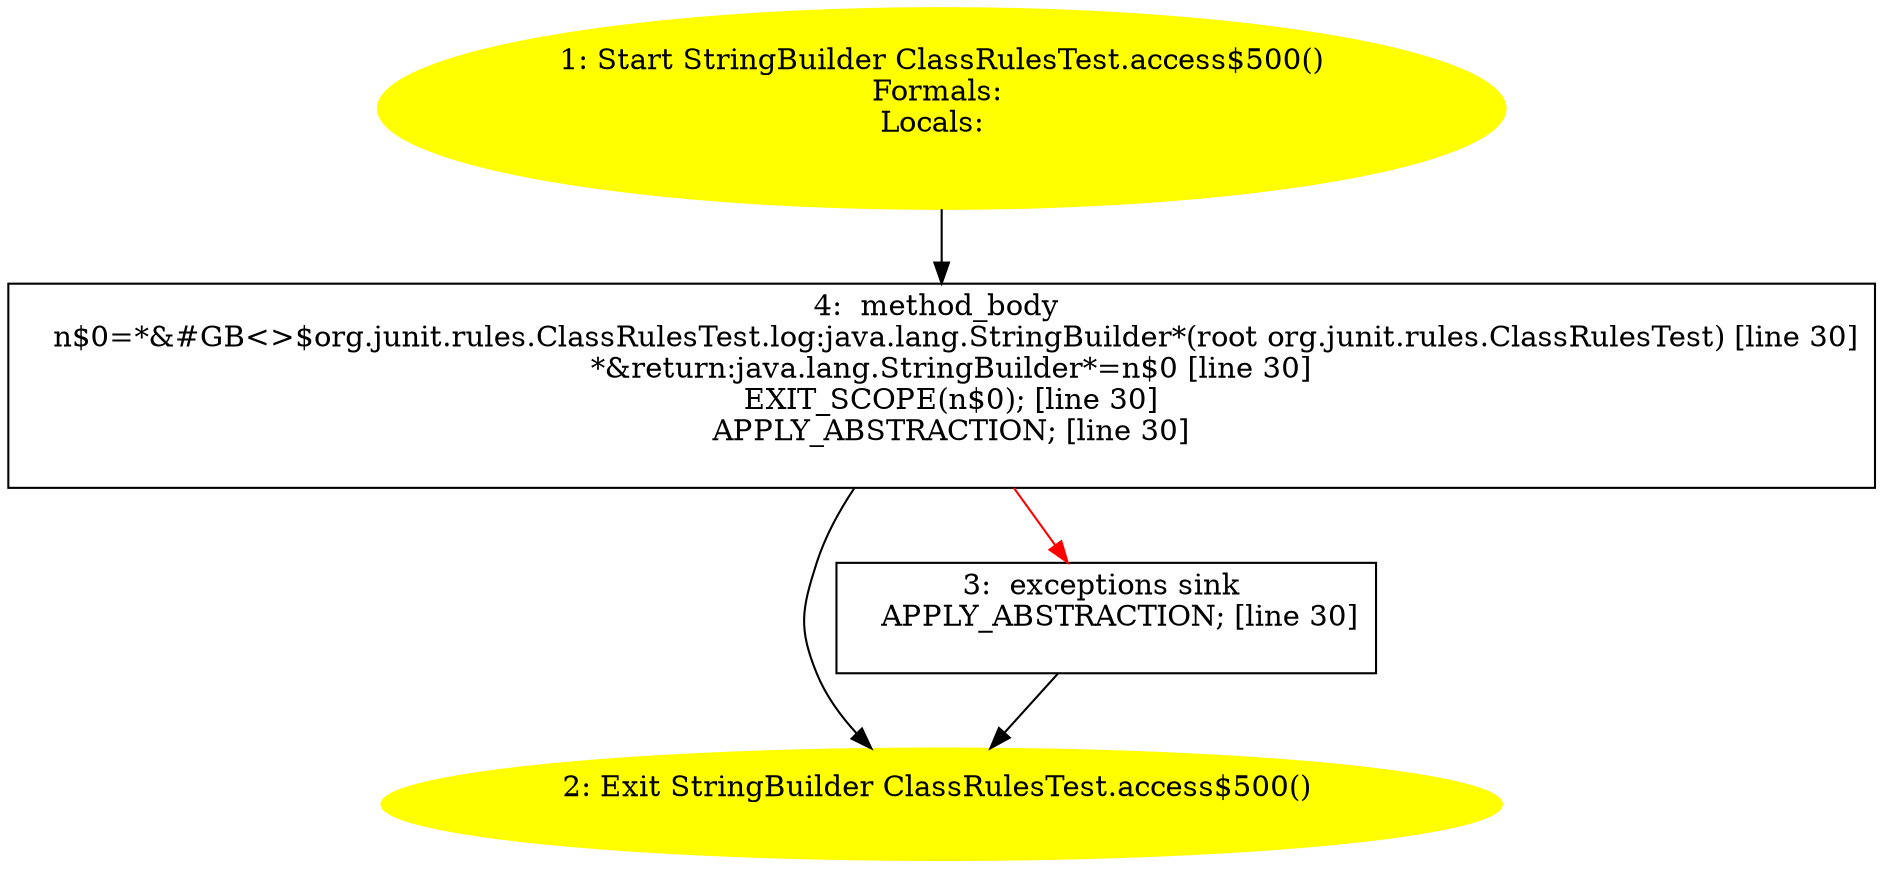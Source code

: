 /* @generated */
digraph cfg {
"org.junit.rules.ClassRulesTest.access$500():java.lang.StringBuilder.e59a072535fc5cc05cdd6b8a10d8b777_1" [label="1: Start StringBuilder ClassRulesTest.access$500()\nFormals: \nLocals:  \n  " color=yellow style=filled]
	

	 "org.junit.rules.ClassRulesTest.access$500():java.lang.StringBuilder.e59a072535fc5cc05cdd6b8a10d8b777_1" -> "org.junit.rules.ClassRulesTest.access$500():java.lang.StringBuilder.e59a072535fc5cc05cdd6b8a10d8b777_4" ;
"org.junit.rules.ClassRulesTest.access$500():java.lang.StringBuilder.e59a072535fc5cc05cdd6b8a10d8b777_2" [label="2: Exit StringBuilder ClassRulesTest.access$500() \n  " color=yellow style=filled]
	

"org.junit.rules.ClassRulesTest.access$500():java.lang.StringBuilder.e59a072535fc5cc05cdd6b8a10d8b777_3" [label="3:  exceptions sink \n   APPLY_ABSTRACTION; [line 30]\n " shape="box"]
	

	 "org.junit.rules.ClassRulesTest.access$500():java.lang.StringBuilder.e59a072535fc5cc05cdd6b8a10d8b777_3" -> "org.junit.rules.ClassRulesTest.access$500():java.lang.StringBuilder.e59a072535fc5cc05cdd6b8a10d8b777_2" ;
"org.junit.rules.ClassRulesTest.access$500():java.lang.StringBuilder.e59a072535fc5cc05cdd6b8a10d8b777_4" [label="4:  method_body \n   n$0=*&#GB<>$org.junit.rules.ClassRulesTest.log:java.lang.StringBuilder*(root org.junit.rules.ClassRulesTest) [line 30]\n  *&return:java.lang.StringBuilder*=n$0 [line 30]\n  EXIT_SCOPE(n$0); [line 30]\n  APPLY_ABSTRACTION; [line 30]\n " shape="box"]
	

	 "org.junit.rules.ClassRulesTest.access$500():java.lang.StringBuilder.e59a072535fc5cc05cdd6b8a10d8b777_4" -> "org.junit.rules.ClassRulesTest.access$500():java.lang.StringBuilder.e59a072535fc5cc05cdd6b8a10d8b777_2" ;
	 "org.junit.rules.ClassRulesTest.access$500():java.lang.StringBuilder.e59a072535fc5cc05cdd6b8a10d8b777_4" -> "org.junit.rules.ClassRulesTest.access$500():java.lang.StringBuilder.e59a072535fc5cc05cdd6b8a10d8b777_3" [color="red" ];
}
